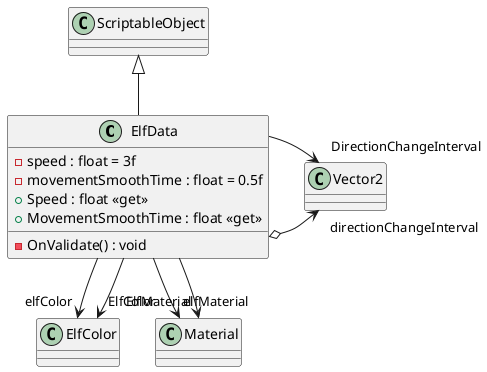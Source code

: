 @startuml
class ElfData {
    - speed : float = 3f
    - movementSmoothTime : float = 0.5f
    + Speed : float <<get>>
    + MovementSmoothTime : float <<get>>
    - OnValidate() : void
}
ScriptableObject <|-- ElfData
ElfData o-> "directionChangeInterval" Vector2
ElfData --> "elfColor" ElfColor
ElfData --> "elfMaterial" Material
ElfData --> "DirectionChangeInterval" Vector2
ElfData --> "ElfColor" ElfColor
ElfData --> "ElfMaterial" Material
@enduml
